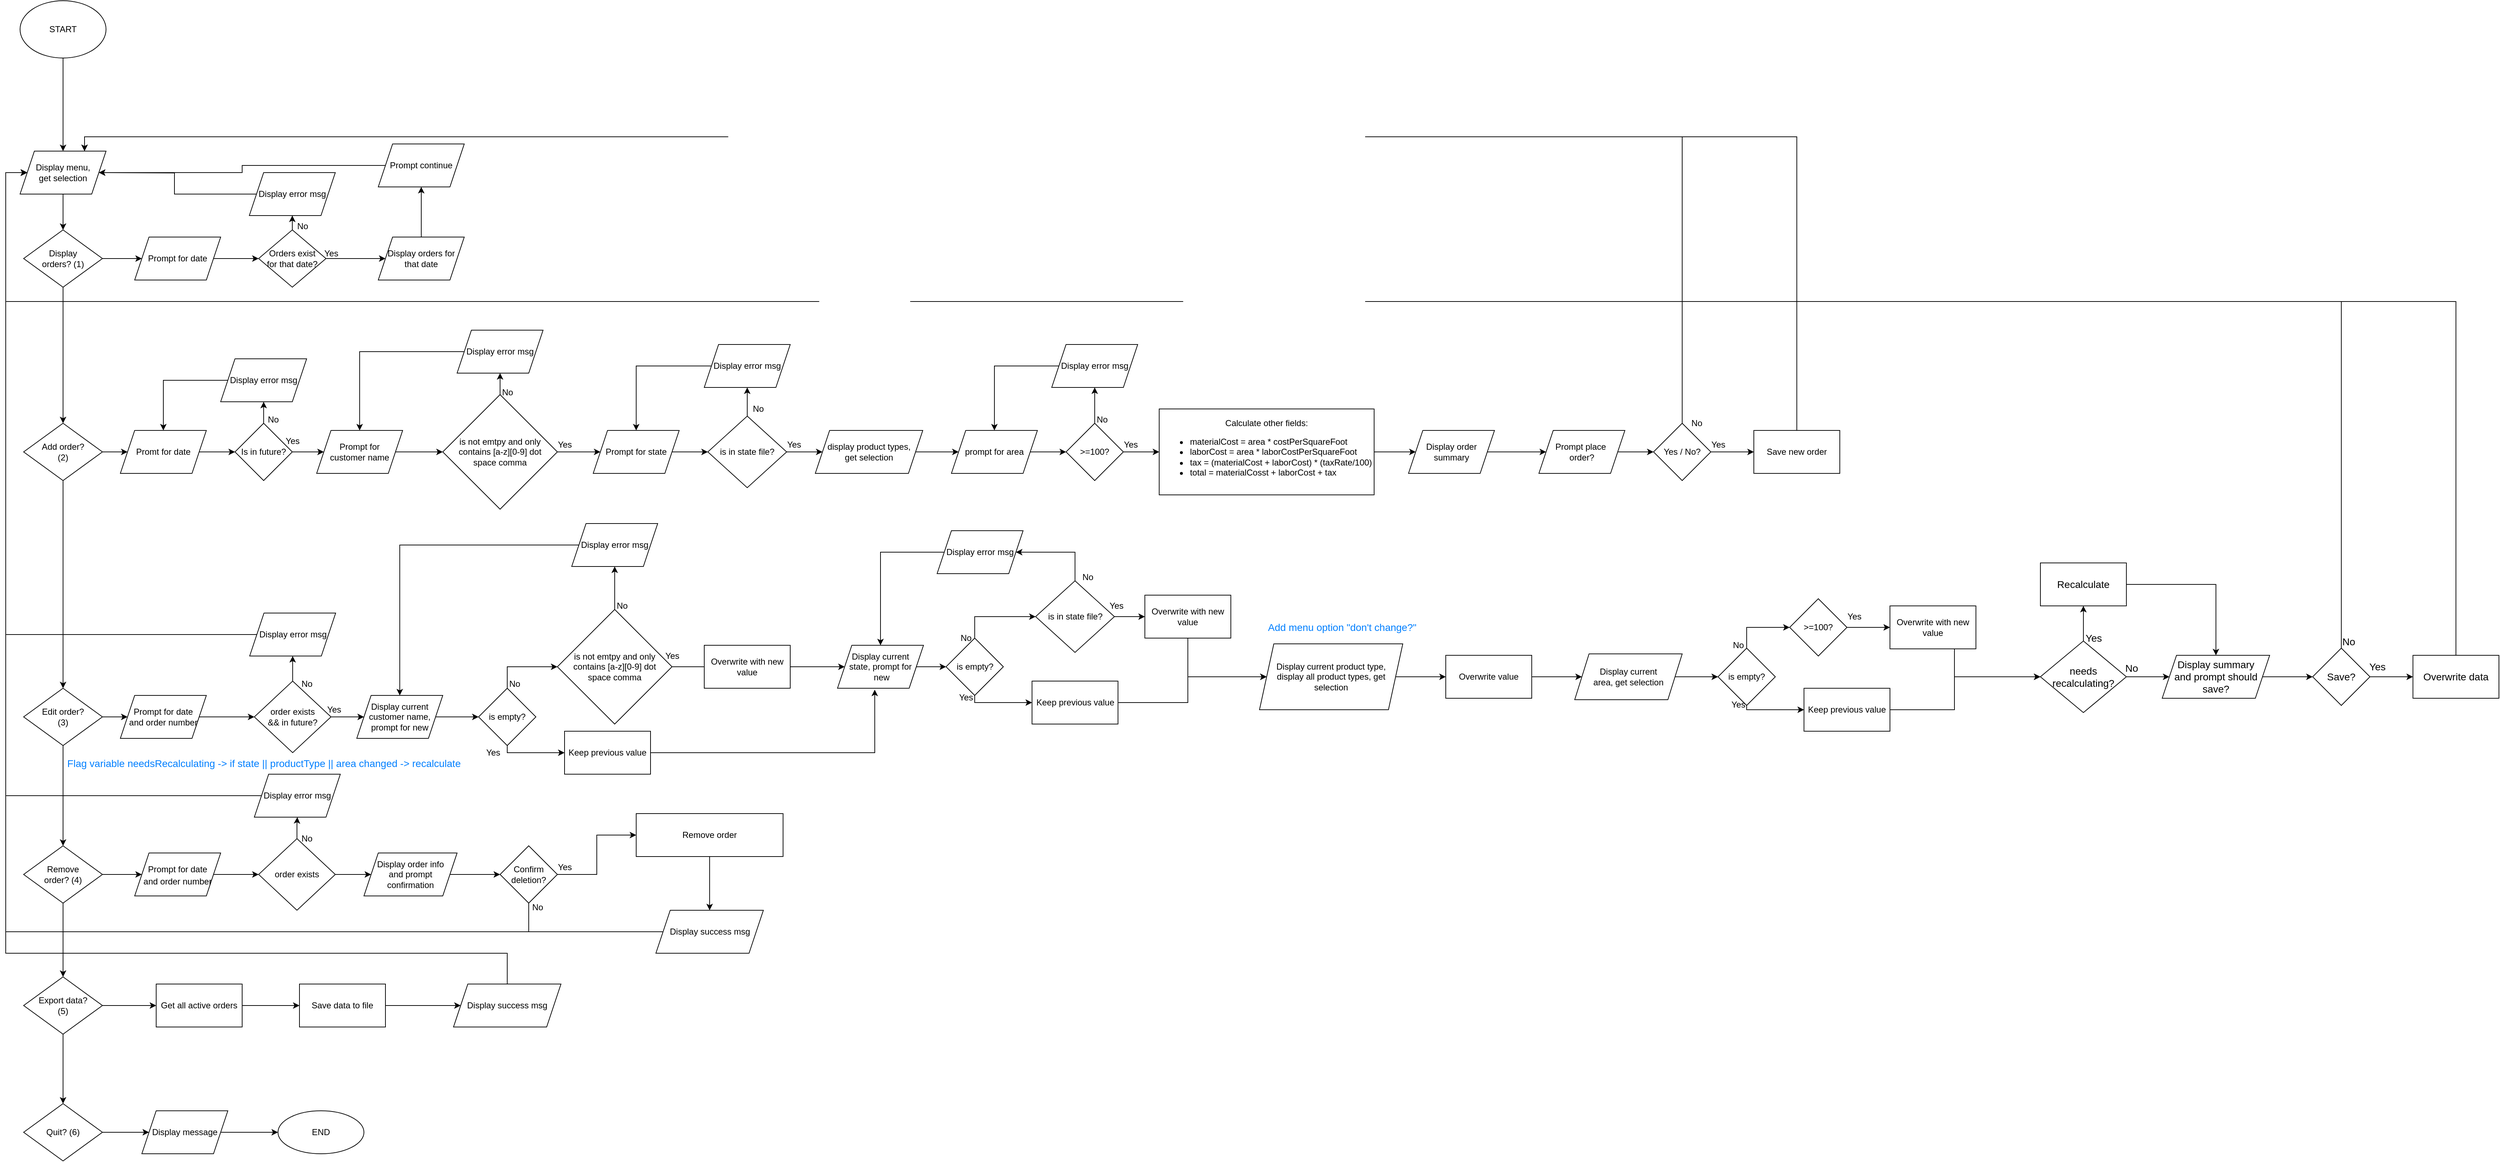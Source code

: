<mxfile version="20.7.4" type="device"><diagram id="zR-1uUB-pxMt_rWCbUUX" name="Page-1"><mxGraphModel dx="1085" dy="1751" grid="1" gridSize="10" guides="1" tooltips="1" connect="1" arrows="1" fold="1" page="1" pageScale="1" pageWidth="827" pageHeight="1169" math="0" shadow="0"><root><mxCell id="0"/><mxCell id="1" parent="0"/><mxCell id="plEJ1kxNmKh7h5xAXWk0-4" value="" style="edgeStyle=orthogonalEdgeStyle;rounded=0;orthogonalLoop=1;jettySize=auto;html=1;" parent="1" source="plEJ1kxNmKh7h5xAXWk0-1" target="plEJ1kxNmKh7h5xAXWk0-3" edge="1"><mxGeometry relative="1" as="geometry"/></mxCell><mxCell id="plEJ1kxNmKh7h5xAXWk0-1" value="START" style="ellipse;whiteSpace=wrap;html=1;" parent="1" vertex="1"><mxGeometry x="40" y="-90" width="120" height="80" as="geometry"/></mxCell><mxCell id="plEJ1kxNmKh7h5xAXWk0-15" value="" style="edgeStyle=orthogonalEdgeStyle;rounded=0;orthogonalLoop=1;jettySize=auto;html=1;" parent="1" source="plEJ1kxNmKh7h5xAXWk0-2" target="plEJ1kxNmKh7h5xAXWk0-6" edge="1"><mxGeometry relative="1" as="geometry"/></mxCell><mxCell id="plEJ1kxNmKh7h5xAXWk0-2" value="Display&lt;br&gt;orders? (1)" style="rhombus;whiteSpace=wrap;html=1;" parent="1" vertex="1"><mxGeometry x="45" y="230" width="110" height="80" as="geometry"/></mxCell><mxCell id="plEJ1kxNmKh7h5xAXWk0-5" value="" style="edgeStyle=orthogonalEdgeStyle;rounded=0;orthogonalLoop=1;jettySize=auto;html=1;" parent="1" source="plEJ1kxNmKh7h5xAXWk0-3" target="plEJ1kxNmKh7h5xAXWk0-2" edge="1"><mxGeometry relative="1" as="geometry"/></mxCell><mxCell id="plEJ1kxNmKh7h5xAXWk0-21" value="" style="edgeStyle=orthogonalEdgeStyle;rounded=0;orthogonalLoop=1;jettySize=auto;html=1;exitX=1;exitY=0.5;exitDx=0;exitDy=0;" parent="1" source="plEJ1kxNmKh7h5xAXWk0-2" target="plEJ1kxNmKh7h5xAXWk0-20" edge="1"><mxGeometry relative="1" as="geometry"/></mxCell><mxCell id="plEJ1kxNmKh7h5xAXWk0-3" value="Display menu,&lt;br&gt;get selection" style="shape=parallelogram;perimeter=parallelogramPerimeter;whiteSpace=wrap;html=1;fixedSize=1;" parent="1" vertex="1"><mxGeometry x="40" y="120" width="120" height="60" as="geometry"/></mxCell><mxCell id="plEJ1kxNmKh7h5xAXWk0-16" value="" style="edgeStyle=orthogonalEdgeStyle;rounded=0;orthogonalLoop=1;jettySize=auto;html=1;" parent="1" source="plEJ1kxNmKh7h5xAXWk0-6" target="plEJ1kxNmKh7h5xAXWk0-7" edge="1"><mxGeometry relative="1" as="geometry"/></mxCell><mxCell id="plEJ1kxNmKh7h5xAXWk0-48" value="" style="edgeStyle=orthogonalEdgeStyle;rounded=0;orthogonalLoop=1;jettySize=auto;html=1;" parent="1" source="plEJ1kxNmKh7h5xAXWk0-6" target="plEJ1kxNmKh7h5xAXWk0-47" edge="1"><mxGeometry relative="1" as="geometry"/></mxCell><mxCell id="plEJ1kxNmKh7h5xAXWk0-6" value="Add order?&lt;br&gt;(2)" style="rhombus;whiteSpace=wrap;html=1;" parent="1" vertex="1"><mxGeometry x="45" y="500" width="110" height="80" as="geometry"/></mxCell><mxCell id="plEJ1kxNmKh7h5xAXWk0-17" value="" style="edgeStyle=orthogonalEdgeStyle;rounded=0;orthogonalLoop=1;jettySize=auto;html=1;" parent="1" source="plEJ1kxNmKh7h5xAXWk0-7" target="plEJ1kxNmKh7h5xAXWk0-8" edge="1"><mxGeometry relative="1" as="geometry"/></mxCell><mxCell id="plEJ1kxNmKh7h5xAXWk0-103" value="" style="edgeStyle=orthogonalEdgeStyle;rounded=0;orthogonalLoop=1;jettySize=auto;html=1;" parent="1" source="plEJ1kxNmKh7h5xAXWk0-7" target="plEJ1kxNmKh7h5xAXWk0-102" edge="1"><mxGeometry relative="1" as="geometry"/></mxCell><mxCell id="plEJ1kxNmKh7h5xAXWk0-7" value="Edit order?&lt;br&gt;(3)" style="rhombus;whiteSpace=wrap;html=1;" parent="1" vertex="1"><mxGeometry x="45" y="870" width="110" height="80" as="geometry"/></mxCell><mxCell id="plEJ1kxNmKh7h5xAXWk0-18" value="" style="edgeStyle=orthogonalEdgeStyle;rounded=0;orthogonalLoop=1;jettySize=auto;html=1;" parent="1" source="plEJ1kxNmKh7h5xAXWk0-8" target="plEJ1kxNmKh7h5xAXWk0-9" edge="1"><mxGeometry relative="1" as="geometry"/></mxCell><mxCell id="plEJ1kxNmKh7h5xAXWk0-199" value="" style="edgeStyle=orthogonalEdgeStyle;rounded=0;orthogonalLoop=1;jettySize=auto;html=1;fontSize=12;fontColor=#000000;" parent="1" source="plEJ1kxNmKh7h5xAXWk0-8" target="plEJ1kxNmKh7h5xAXWk0-198" edge="1"><mxGeometry relative="1" as="geometry"/></mxCell><mxCell id="plEJ1kxNmKh7h5xAXWk0-8" value="Remove&lt;br&gt;order? (4)" style="rhombus;whiteSpace=wrap;html=1;" parent="1" vertex="1"><mxGeometry x="45" y="1090" width="110" height="80" as="geometry"/></mxCell><mxCell id="plEJ1kxNmKh7h5xAXWk0-19" value="" style="edgeStyle=orthogonalEdgeStyle;rounded=0;orthogonalLoop=1;jettySize=auto;html=1;" parent="1" source="plEJ1kxNmKh7h5xAXWk0-9" target="plEJ1kxNmKh7h5xAXWk0-10" edge="1"><mxGeometry relative="1" as="geometry"/></mxCell><mxCell id="plEJ1kxNmKh7h5xAXWk0-222" value="" style="edgeStyle=orthogonalEdgeStyle;rounded=0;orthogonalLoop=1;jettySize=auto;html=1;fontSize=12;fontColor=#000000;" parent="1" source="plEJ1kxNmKh7h5xAXWk0-9" target="plEJ1kxNmKh7h5xAXWk0-221" edge="1"><mxGeometry relative="1" as="geometry"/></mxCell><mxCell id="plEJ1kxNmKh7h5xAXWk0-9" value="Export data?&lt;br&gt;(5)" style="rhombus;whiteSpace=wrap;html=1;" parent="1" vertex="1"><mxGeometry x="45" y="1273" width="110" height="80" as="geometry"/></mxCell><mxCell id="plEJ1kxNmKh7h5xAXWk0-12" value="" style="edgeStyle=orthogonalEdgeStyle;rounded=0;orthogonalLoop=1;jettySize=auto;html=1;" parent="1" source="plEJ1kxNmKh7h5xAXWk0-10" target="plEJ1kxNmKh7h5xAXWk0-11" edge="1"><mxGeometry relative="1" as="geometry"/></mxCell><mxCell id="plEJ1kxNmKh7h5xAXWk0-10" value="Quit? (6)" style="rhombus;whiteSpace=wrap;html=1;" parent="1" vertex="1"><mxGeometry x="45" y="1450" width="110" height="80" as="geometry"/></mxCell><mxCell id="plEJ1kxNmKh7h5xAXWk0-14" value="" style="edgeStyle=orthogonalEdgeStyle;rounded=0;orthogonalLoop=1;jettySize=auto;html=1;" parent="1" source="plEJ1kxNmKh7h5xAXWk0-11" target="plEJ1kxNmKh7h5xAXWk0-13" edge="1"><mxGeometry relative="1" as="geometry"/></mxCell><mxCell id="plEJ1kxNmKh7h5xAXWk0-11" value="Display message" style="shape=parallelogram;perimeter=parallelogramPerimeter;whiteSpace=wrap;html=1;fixedSize=1;" parent="1" vertex="1"><mxGeometry x="210" y="1460" width="120" height="60" as="geometry"/></mxCell><mxCell id="plEJ1kxNmKh7h5xAXWk0-13" value="END" style="ellipse;whiteSpace=wrap;html=1;" parent="1" vertex="1"><mxGeometry x="400" y="1460" width="120" height="60" as="geometry"/></mxCell><mxCell id="plEJ1kxNmKh7h5xAXWk0-37" value="" style="edgeStyle=orthogonalEdgeStyle;rounded=0;orthogonalLoop=1;jettySize=auto;html=1;" parent="1" source="plEJ1kxNmKh7h5xAXWk0-20" target="plEJ1kxNmKh7h5xAXWk0-36" edge="1"><mxGeometry relative="1" as="geometry"/></mxCell><mxCell id="plEJ1kxNmKh7h5xAXWk0-20" value="Prompt for date" style="shape=parallelogram;perimeter=parallelogramPerimeter;whiteSpace=wrap;html=1;fixedSize=1;" parent="1" vertex="1"><mxGeometry x="200" y="240" width="120" height="60" as="geometry"/></mxCell><mxCell id="plEJ1kxNmKh7h5xAXWk0-45" value="" style="edgeStyle=orthogonalEdgeStyle;rounded=0;orthogonalLoop=1;jettySize=auto;html=1;" parent="1" source="plEJ1kxNmKh7h5xAXWk0-34" target="plEJ1kxNmKh7h5xAXWk0-44" edge="1"><mxGeometry relative="1" as="geometry"/></mxCell><mxCell id="plEJ1kxNmKh7h5xAXWk0-34" value="Display orders for &lt;br&gt;that date" style="shape=parallelogram;perimeter=parallelogramPerimeter;whiteSpace=wrap;html=1;fixedSize=1;" parent="1" vertex="1"><mxGeometry x="540" y="240" width="120" height="60" as="geometry"/></mxCell><mxCell id="plEJ1kxNmKh7h5xAXWk0-38" value="" style="edgeStyle=orthogonalEdgeStyle;rounded=0;orthogonalLoop=1;jettySize=auto;html=1;" parent="1" source="plEJ1kxNmKh7h5xAXWk0-36" target="plEJ1kxNmKh7h5xAXWk0-34" edge="1"><mxGeometry relative="1" as="geometry"/></mxCell><mxCell id="plEJ1kxNmKh7h5xAXWk0-41" value="" style="edgeStyle=orthogonalEdgeStyle;rounded=0;orthogonalLoop=1;jettySize=auto;html=1;" parent="1" source="plEJ1kxNmKh7h5xAXWk0-36" target="plEJ1kxNmKh7h5xAXWk0-40" edge="1"><mxGeometry relative="1" as="geometry"/></mxCell><mxCell id="plEJ1kxNmKh7h5xAXWk0-36" value="Orders exist&lt;br&gt;for that date?" style="rhombus;whiteSpace=wrap;html=1;" parent="1" vertex="1"><mxGeometry x="373" y="230" width="94" height="80" as="geometry"/></mxCell><mxCell id="plEJ1kxNmKh7h5xAXWk0-39" value="Yes" style="text;html=1;align=center;verticalAlign=middle;resizable=0;points=[];autosize=1;strokeColor=none;fillColor=none;" parent="1" vertex="1"><mxGeometry x="454" y="248" width="40" height="30" as="geometry"/></mxCell><mxCell id="plEJ1kxNmKh7h5xAXWk0-43" style="edgeStyle=orthogonalEdgeStyle;rounded=0;orthogonalLoop=1;jettySize=auto;html=1;exitX=0;exitY=0.5;exitDx=0;exitDy=0;" parent="1" source="plEJ1kxNmKh7h5xAXWk0-40" edge="1"><mxGeometry relative="1" as="geometry"><mxPoint x="150" y="150" as="targetPoint"/></mxGeometry></mxCell><mxCell id="plEJ1kxNmKh7h5xAXWk0-40" value="Display error msg" style="shape=parallelogram;perimeter=parallelogramPerimeter;whiteSpace=wrap;html=1;fixedSize=1;" parent="1" vertex="1"><mxGeometry x="360" y="150" width="120" height="60" as="geometry"/></mxCell><mxCell id="plEJ1kxNmKh7h5xAXWk0-42" value="No" style="text;html=1;align=center;verticalAlign=middle;resizable=0;points=[];autosize=1;strokeColor=none;fillColor=none;" parent="1" vertex="1"><mxGeometry x="414" y="210" width="40" height="30" as="geometry"/></mxCell><mxCell id="plEJ1kxNmKh7h5xAXWk0-46" style="edgeStyle=orthogonalEdgeStyle;rounded=0;orthogonalLoop=1;jettySize=auto;html=1;exitX=0;exitY=0.5;exitDx=0;exitDy=0;entryX=1;entryY=0.5;entryDx=0;entryDy=0;" parent="1" source="plEJ1kxNmKh7h5xAXWk0-44" target="plEJ1kxNmKh7h5xAXWk0-3" edge="1"><mxGeometry relative="1" as="geometry"/></mxCell><mxCell id="plEJ1kxNmKh7h5xAXWk0-44" value="Prompt continue" style="shape=parallelogram;perimeter=parallelogramPerimeter;whiteSpace=wrap;html=1;fixedSize=1;" parent="1" vertex="1"><mxGeometry x="540" y="110" width="120" height="60" as="geometry"/></mxCell><mxCell id="plEJ1kxNmKh7h5xAXWk0-50" value="" style="edgeStyle=orthogonalEdgeStyle;rounded=0;orthogonalLoop=1;jettySize=auto;html=1;" parent="1" source="plEJ1kxNmKh7h5xAXWk0-47" target="plEJ1kxNmKh7h5xAXWk0-49" edge="1"><mxGeometry relative="1" as="geometry"/></mxCell><mxCell id="plEJ1kxNmKh7h5xAXWk0-47" value="Promt for date" style="shape=parallelogram;perimeter=parallelogramPerimeter;whiteSpace=wrap;html=1;fixedSize=1;" parent="1" vertex="1"><mxGeometry x="180" y="510" width="120" height="60" as="geometry"/></mxCell><mxCell id="plEJ1kxNmKh7h5xAXWk0-52" value="" style="edgeStyle=orthogonalEdgeStyle;rounded=0;orthogonalLoop=1;jettySize=auto;html=1;" parent="1" source="plEJ1kxNmKh7h5xAXWk0-49" target="plEJ1kxNmKh7h5xAXWk0-51" edge="1"><mxGeometry relative="1" as="geometry"/></mxCell><mxCell id="plEJ1kxNmKh7h5xAXWk0-56" value="" style="edgeStyle=orthogonalEdgeStyle;rounded=0;orthogonalLoop=1;jettySize=auto;html=1;" parent="1" source="plEJ1kxNmKh7h5xAXWk0-49" target="plEJ1kxNmKh7h5xAXWk0-55" edge="1"><mxGeometry relative="1" as="geometry"/></mxCell><mxCell id="plEJ1kxNmKh7h5xAXWk0-49" value="Is in future?" style="rhombus;whiteSpace=wrap;html=1;" parent="1" vertex="1"><mxGeometry x="340" y="500" width="80" height="80" as="geometry"/></mxCell><mxCell id="plEJ1kxNmKh7h5xAXWk0-54" style="edgeStyle=orthogonalEdgeStyle;rounded=0;orthogonalLoop=1;jettySize=auto;html=1;exitX=0;exitY=0.5;exitDx=0;exitDy=0;entryX=0.5;entryY=0;entryDx=0;entryDy=0;" parent="1" source="plEJ1kxNmKh7h5xAXWk0-51" target="plEJ1kxNmKh7h5xAXWk0-47" edge="1"><mxGeometry relative="1" as="geometry"/></mxCell><mxCell id="plEJ1kxNmKh7h5xAXWk0-51" value="Display error msg" style="shape=parallelogram;perimeter=parallelogramPerimeter;whiteSpace=wrap;html=1;fixedSize=1;" parent="1" vertex="1"><mxGeometry x="320" y="410" width="120" height="60" as="geometry"/></mxCell><mxCell id="plEJ1kxNmKh7h5xAXWk0-53" value="No" style="text;html=1;align=center;verticalAlign=middle;resizable=0;points=[];autosize=1;strokeColor=none;fillColor=none;" parent="1" vertex="1"><mxGeometry x="373" y="480" width="40" height="30" as="geometry"/></mxCell><mxCell id="plEJ1kxNmKh7h5xAXWk0-59" value="" style="edgeStyle=orthogonalEdgeStyle;rounded=0;orthogonalLoop=1;jettySize=auto;html=1;" parent="1" source="plEJ1kxNmKh7h5xAXWk0-55" target="plEJ1kxNmKh7h5xAXWk0-58" edge="1"><mxGeometry relative="1" as="geometry"/></mxCell><mxCell id="plEJ1kxNmKh7h5xAXWk0-55" value="Prompt for&lt;br&gt;customer name" style="shape=parallelogram;perimeter=parallelogramPerimeter;whiteSpace=wrap;html=1;fixedSize=1;" parent="1" vertex="1"><mxGeometry x="454" y="510" width="120" height="60" as="geometry"/></mxCell><mxCell id="plEJ1kxNmKh7h5xAXWk0-57" value="Yes" style="text;html=1;align=center;verticalAlign=middle;resizable=0;points=[];autosize=1;strokeColor=none;fillColor=none;" parent="1" vertex="1"><mxGeometry x="400" y="510" width="40" height="30" as="geometry"/></mxCell><mxCell id="plEJ1kxNmKh7h5xAXWk0-63" value="" style="edgeStyle=orthogonalEdgeStyle;rounded=0;orthogonalLoop=1;jettySize=auto;html=1;" parent="1" source="plEJ1kxNmKh7h5xAXWk0-58" target="plEJ1kxNmKh7h5xAXWk0-62" edge="1"><mxGeometry relative="1" as="geometry"/></mxCell><mxCell id="plEJ1kxNmKh7h5xAXWk0-100" value="" style="edgeStyle=orthogonalEdgeStyle;rounded=0;orthogonalLoop=1;jettySize=auto;html=1;" parent="1" source="plEJ1kxNmKh7h5xAXWk0-58" target="plEJ1kxNmKh7h5xAXWk0-99" edge="1"><mxGeometry relative="1" as="geometry"/></mxCell><mxCell id="plEJ1kxNmKh7h5xAXWk0-58" value="is not emtpy and only contains [a-z][0-9] dot &lt;br&gt;space comma" style="rhombus;whiteSpace=wrap;html=1;" parent="1" vertex="1"><mxGeometry x="630" y="460" width="160" height="160" as="geometry"/></mxCell><mxCell id="plEJ1kxNmKh7h5xAXWk0-65" value="" style="edgeStyle=orthogonalEdgeStyle;rounded=0;orthogonalLoop=1;jettySize=auto;html=1;" parent="1" source="plEJ1kxNmKh7h5xAXWk0-62" target="plEJ1kxNmKh7h5xAXWk0-64" edge="1"><mxGeometry relative="1" as="geometry"/></mxCell><mxCell id="plEJ1kxNmKh7h5xAXWk0-62" value="Prompt for state" style="shape=parallelogram;perimeter=parallelogramPerimeter;whiteSpace=wrap;html=1;fixedSize=1;" parent="1" vertex="1"><mxGeometry x="840" y="510" width="120" height="60" as="geometry"/></mxCell><mxCell id="plEJ1kxNmKh7h5xAXWk0-67" value="" style="edgeStyle=orthogonalEdgeStyle;rounded=0;orthogonalLoop=1;jettySize=auto;html=1;" parent="1" source="plEJ1kxNmKh7h5xAXWk0-64" target="plEJ1kxNmKh7h5xAXWk0-66" edge="1"><mxGeometry relative="1" as="geometry"/></mxCell><mxCell id="plEJ1kxNmKh7h5xAXWk0-95" value="" style="edgeStyle=orthogonalEdgeStyle;rounded=0;orthogonalLoop=1;jettySize=auto;html=1;" parent="1" source="plEJ1kxNmKh7h5xAXWk0-64" target="plEJ1kxNmKh7h5xAXWk0-94" edge="1"><mxGeometry relative="1" as="geometry"/></mxCell><mxCell id="plEJ1kxNmKh7h5xAXWk0-64" value="is in state file?" style="rhombus;whiteSpace=wrap;html=1;" parent="1" vertex="1"><mxGeometry x="1000" y="490" width="110" height="100" as="geometry"/></mxCell><mxCell id="plEJ1kxNmKh7h5xAXWk0-69" value="" style="edgeStyle=orthogonalEdgeStyle;rounded=0;orthogonalLoop=1;jettySize=auto;html=1;" parent="1" source="plEJ1kxNmKh7h5xAXWk0-66" target="plEJ1kxNmKh7h5xAXWk0-68" edge="1"><mxGeometry relative="1" as="geometry"/></mxCell><mxCell id="plEJ1kxNmKh7h5xAXWk0-66" value="display product types,&lt;br&gt;get selection" style="shape=parallelogram;perimeter=parallelogramPerimeter;whiteSpace=wrap;html=1;fixedSize=1;" parent="1" vertex="1"><mxGeometry x="1150" y="510" width="150" height="60" as="geometry"/></mxCell><mxCell id="plEJ1kxNmKh7h5xAXWk0-71" value="" style="edgeStyle=orthogonalEdgeStyle;rounded=0;orthogonalLoop=1;jettySize=auto;html=1;" parent="1" source="plEJ1kxNmKh7h5xAXWk0-68" target="plEJ1kxNmKh7h5xAXWk0-70" edge="1"><mxGeometry relative="1" as="geometry"/></mxCell><mxCell id="plEJ1kxNmKh7h5xAXWk0-68" value="prompt for area" style="shape=parallelogram;perimeter=parallelogramPerimeter;whiteSpace=wrap;html=1;fixedSize=1;" parent="1" vertex="1"><mxGeometry x="1340" y="510" width="120" height="60" as="geometry"/></mxCell><mxCell id="plEJ1kxNmKh7h5xAXWk0-73" value="" style="edgeStyle=orthogonalEdgeStyle;rounded=0;orthogonalLoop=1;jettySize=auto;html=1;" parent="1" source="plEJ1kxNmKh7h5xAXWk0-70" target="plEJ1kxNmKh7h5xAXWk0-72" edge="1"><mxGeometry relative="1" as="geometry"/></mxCell><mxCell id="plEJ1kxNmKh7h5xAXWk0-90" value="" style="edgeStyle=orthogonalEdgeStyle;rounded=0;orthogonalLoop=1;jettySize=auto;html=1;" parent="1" source="plEJ1kxNmKh7h5xAXWk0-70" target="plEJ1kxNmKh7h5xAXWk0-89" edge="1"><mxGeometry relative="1" as="geometry"/></mxCell><mxCell id="plEJ1kxNmKh7h5xAXWk0-70" value="&amp;gt;=100?" style="rhombus;whiteSpace=wrap;html=1;" parent="1" vertex="1"><mxGeometry x="1500" y="500" width="80" height="80" as="geometry"/></mxCell><mxCell id="plEJ1kxNmKh7h5xAXWk0-75" value="" style="edgeStyle=orthogonalEdgeStyle;rounded=0;orthogonalLoop=1;jettySize=auto;html=1;" parent="1" source="plEJ1kxNmKh7h5xAXWk0-72" target="plEJ1kxNmKh7h5xAXWk0-74" edge="1"><mxGeometry relative="1" as="geometry"/></mxCell><mxCell id="plEJ1kxNmKh7h5xAXWk0-72" value="Calculate other fields:&lt;br&gt;&lt;ul&gt;&lt;li style=&quot;text-align: left;&quot;&gt;materialCost = area * costPerSquareFoot&lt;/li&gt;&lt;li style=&quot;text-align: left;&quot;&gt;laborCost = area * laborCostPerSquareFoot&lt;/li&gt;&lt;li style=&quot;text-align: left;&quot;&gt;tax = (materialCost + laborCost) * (taxRate/100)&lt;/li&gt;&lt;li style=&quot;text-align: left;&quot;&gt;total = materialCosst + laborCost + tax&lt;/li&gt;&lt;/ul&gt;" style="whiteSpace=wrap;html=1;" parent="1" vertex="1"><mxGeometry x="1630" y="480" width="300" height="120" as="geometry"/></mxCell><mxCell id="plEJ1kxNmKh7h5xAXWk0-77" value="" style="edgeStyle=orthogonalEdgeStyle;rounded=0;orthogonalLoop=1;jettySize=auto;html=1;" parent="1" source="plEJ1kxNmKh7h5xAXWk0-74" target="plEJ1kxNmKh7h5xAXWk0-76" edge="1"><mxGeometry relative="1" as="geometry"/></mxCell><mxCell id="plEJ1kxNmKh7h5xAXWk0-74" value="Display order&lt;br&gt;summary" style="shape=parallelogram;perimeter=parallelogramPerimeter;whiteSpace=wrap;html=1;fixedSize=1;" parent="1" vertex="1"><mxGeometry x="1978" y="510" width="120" height="60" as="geometry"/></mxCell><mxCell id="plEJ1kxNmKh7h5xAXWk0-78" style="edgeStyle=orthogonalEdgeStyle;rounded=0;orthogonalLoop=1;jettySize=auto;html=1;exitX=0.5;exitY=0;exitDx=0;exitDy=0;entryX=0.75;entryY=0;entryDx=0;entryDy=0;" parent="1" source="plEJ1kxNmKh7h5xAXWk0-79" target="plEJ1kxNmKh7h5xAXWk0-3" edge="1"><mxGeometry relative="1" as="geometry"><Array as="points"><mxPoint x="2360" y="100"/><mxPoint x="130" y="100"/></Array></mxGeometry></mxCell><mxCell id="plEJ1kxNmKh7h5xAXWk0-80" value="" style="edgeStyle=orthogonalEdgeStyle;rounded=0;orthogonalLoop=1;jettySize=auto;html=1;" parent="1" source="plEJ1kxNmKh7h5xAXWk0-76" target="plEJ1kxNmKh7h5xAXWk0-79" edge="1"><mxGeometry relative="1" as="geometry"/></mxCell><mxCell id="plEJ1kxNmKh7h5xAXWk0-76" value="Prompt place&amp;nbsp;&lt;br&gt;order?" style="shape=parallelogram;perimeter=parallelogramPerimeter;whiteSpace=wrap;html=1;fixedSize=1;" parent="1" vertex="1"><mxGeometry x="2160" y="510" width="120" height="60" as="geometry"/></mxCell><mxCell id="plEJ1kxNmKh7h5xAXWk0-83" value="" style="edgeStyle=orthogonalEdgeStyle;rounded=0;orthogonalLoop=1;jettySize=auto;html=1;" parent="1" source="plEJ1kxNmKh7h5xAXWk0-79" target="plEJ1kxNmKh7h5xAXWk0-82" edge="1"><mxGeometry relative="1" as="geometry"/></mxCell><mxCell id="plEJ1kxNmKh7h5xAXWk0-79" value="Yes / No?" style="rhombus;whiteSpace=wrap;html=1;" parent="1" vertex="1"><mxGeometry x="2320" y="500" width="80" height="80" as="geometry"/></mxCell><mxCell id="plEJ1kxNmKh7h5xAXWk0-84" style="edgeStyle=orthogonalEdgeStyle;rounded=0;orthogonalLoop=1;jettySize=auto;html=1;exitX=0.5;exitY=0;exitDx=0;exitDy=0;entryX=0.75;entryY=0;entryDx=0;entryDy=0;" parent="1" source="plEJ1kxNmKh7h5xAXWk0-82" target="plEJ1kxNmKh7h5xAXWk0-3" edge="1"><mxGeometry relative="1" as="geometry"/></mxCell><mxCell id="plEJ1kxNmKh7h5xAXWk0-82" value="Save new order" style="whiteSpace=wrap;html=1;" parent="1" vertex="1"><mxGeometry x="2460" y="510" width="120" height="60" as="geometry"/></mxCell><mxCell id="plEJ1kxNmKh7h5xAXWk0-85" value="No" style="text;html=1;align=center;verticalAlign=middle;resizable=0;points=[];autosize=1;strokeColor=none;fillColor=none;" parent="1" vertex="1"><mxGeometry x="2360" y="485" width="40" height="30" as="geometry"/></mxCell><mxCell id="plEJ1kxNmKh7h5xAXWk0-86" value="Yes" style="text;html=1;align=center;verticalAlign=middle;resizable=0;points=[];autosize=1;strokeColor=none;fillColor=none;" parent="1" vertex="1"><mxGeometry x="2390" y="515" width="40" height="30" as="geometry"/></mxCell><mxCell id="plEJ1kxNmKh7h5xAXWk0-87" value="Yes" style="text;html=1;align=center;verticalAlign=middle;resizable=0;points=[];autosize=1;strokeColor=none;fillColor=none;" parent="1" vertex="1"><mxGeometry x="1570" y="515" width="40" height="30" as="geometry"/></mxCell><mxCell id="plEJ1kxNmKh7h5xAXWk0-92" style="edgeStyle=orthogonalEdgeStyle;rounded=0;orthogonalLoop=1;jettySize=auto;html=1;exitX=0;exitY=0.5;exitDx=0;exitDy=0;entryX=0.5;entryY=0;entryDx=0;entryDy=0;" parent="1" source="plEJ1kxNmKh7h5xAXWk0-89" target="plEJ1kxNmKh7h5xAXWk0-68" edge="1"><mxGeometry relative="1" as="geometry"/></mxCell><mxCell id="plEJ1kxNmKh7h5xAXWk0-89" value="Display error msg" style="shape=parallelogram;perimeter=parallelogramPerimeter;whiteSpace=wrap;html=1;fixedSize=1;" parent="1" vertex="1"><mxGeometry x="1480" y="390" width="120" height="60" as="geometry"/></mxCell><mxCell id="plEJ1kxNmKh7h5xAXWk0-91" value="No" style="text;html=1;align=center;verticalAlign=middle;resizable=0;points=[];autosize=1;strokeColor=none;fillColor=none;" parent="1" vertex="1"><mxGeometry x="1530" y="480" width="40" height="30" as="geometry"/></mxCell><mxCell id="plEJ1kxNmKh7h5xAXWk0-93" value="Yes" style="text;html=1;align=center;verticalAlign=middle;resizable=0;points=[];autosize=1;strokeColor=none;fillColor=none;" parent="1" vertex="1"><mxGeometry x="1100" y="515" width="40" height="30" as="geometry"/></mxCell><mxCell id="plEJ1kxNmKh7h5xAXWk0-97" style="edgeStyle=orthogonalEdgeStyle;rounded=0;orthogonalLoop=1;jettySize=auto;html=1;exitX=0;exitY=0.5;exitDx=0;exitDy=0;entryX=0.5;entryY=0;entryDx=0;entryDy=0;" parent="1" source="plEJ1kxNmKh7h5xAXWk0-94" target="plEJ1kxNmKh7h5xAXWk0-62" edge="1"><mxGeometry relative="1" as="geometry"/></mxCell><mxCell id="plEJ1kxNmKh7h5xAXWk0-94" value="Display error msg" style="shape=parallelogram;perimeter=parallelogramPerimeter;whiteSpace=wrap;html=1;fixedSize=1;" parent="1" vertex="1"><mxGeometry x="995" y="390" width="120" height="60" as="geometry"/></mxCell><mxCell id="plEJ1kxNmKh7h5xAXWk0-96" value="No" style="text;html=1;align=center;verticalAlign=middle;resizable=0;points=[];autosize=1;strokeColor=none;fillColor=none;" parent="1" vertex="1"><mxGeometry x="1050" y="465" width="40" height="30" as="geometry"/></mxCell><mxCell id="plEJ1kxNmKh7h5xAXWk0-98" value="Yes" style="text;html=1;align=center;verticalAlign=middle;resizable=0;points=[];autosize=1;strokeColor=none;fillColor=none;" parent="1" vertex="1"><mxGeometry x="780" y="515" width="40" height="30" as="geometry"/></mxCell><mxCell id="plEJ1kxNmKh7h5xAXWk0-101" style="edgeStyle=orthogonalEdgeStyle;rounded=0;orthogonalLoop=1;jettySize=auto;html=1;exitX=0;exitY=0.5;exitDx=0;exitDy=0;" parent="1" source="plEJ1kxNmKh7h5xAXWk0-99" target="plEJ1kxNmKh7h5xAXWk0-55" edge="1"><mxGeometry relative="1" as="geometry"/></mxCell><mxCell id="plEJ1kxNmKh7h5xAXWk0-99" value="Display error msg" style="shape=parallelogram;perimeter=parallelogramPerimeter;whiteSpace=wrap;html=1;fixedSize=1;" parent="1" vertex="1"><mxGeometry x="650" y="370" width="120" height="60" as="geometry"/></mxCell><mxCell id="plEJ1kxNmKh7h5xAXWk0-105" value="" style="edgeStyle=orthogonalEdgeStyle;rounded=0;orthogonalLoop=1;jettySize=auto;html=1;entryX=0;entryY=0.5;entryDx=0;entryDy=0;" parent="1" source="plEJ1kxNmKh7h5xAXWk0-102" target="plEJ1kxNmKh7h5xAXWk0-106" edge="1"><mxGeometry relative="1" as="geometry"><mxPoint x="390" y="910" as="targetPoint"/></mxGeometry></mxCell><mxCell id="plEJ1kxNmKh7h5xAXWk0-102" value="Prompt for date&lt;br&gt;and order number" style="shape=parallelogram;perimeter=parallelogramPerimeter;whiteSpace=wrap;html=1;fixedSize=1;" parent="1" vertex="1"><mxGeometry x="180" y="880" width="120" height="60" as="geometry"/></mxCell><mxCell id="plEJ1kxNmKh7h5xAXWk0-108" value="" style="edgeStyle=orthogonalEdgeStyle;rounded=0;orthogonalLoop=1;jettySize=auto;html=1;" parent="1" source="plEJ1kxNmKh7h5xAXWk0-106" target="plEJ1kxNmKh7h5xAXWk0-107" edge="1"><mxGeometry relative="1" as="geometry"/></mxCell><mxCell id="plEJ1kxNmKh7h5xAXWk0-113" value="" style="edgeStyle=orthogonalEdgeStyle;rounded=0;orthogonalLoop=1;jettySize=auto;html=1;" parent="1" source="plEJ1kxNmKh7h5xAXWk0-106" target="plEJ1kxNmKh7h5xAXWk0-112" edge="1"><mxGeometry relative="1" as="geometry"/></mxCell><mxCell id="plEJ1kxNmKh7h5xAXWk0-106" value="order exists&lt;br&gt;&amp;amp;&amp;amp; in future?" style="rhombus;whiteSpace=wrap;html=1;" parent="1" vertex="1"><mxGeometry x="367" y="860" width="107" height="100" as="geometry"/></mxCell><mxCell id="plEJ1kxNmKh7h5xAXWk0-109" style="edgeStyle=orthogonalEdgeStyle;rounded=0;orthogonalLoop=1;jettySize=auto;html=1;exitX=0;exitY=0.5;exitDx=0;exitDy=0;entryX=0;entryY=0.5;entryDx=0;entryDy=0;" parent="1" source="plEJ1kxNmKh7h5xAXWk0-107" target="plEJ1kxNmKh7h5xAXWk0-3" edge="1"><mxGeometry relative="1" as="geometry"><Array as="points"><mxPoint x="20" y="795"/><mxPoint x="20" y="150"/></Array></mxGeometry></mxCell><mxCell id="plEJ1kxNmKh7h5xAXWk0-107" value="Display error msg" style="shape=parallelogram;perimeter=parallelogramPerimeter;whiteSpace=wrap;html=1;fixedSize=1;" parent="1" vertex="1"><mxGeometry x="360.5" y="765" width="120" height="60" as="geometry"/></mxCell><mxCell id="plEJ1kxNmKh7h5xAXWk0-110" value="No" style="text;html=1;align=center;verticalAlign=middle;resizable=0;points=[];autosize=1;strokeColor=none;fillColor=none;" parent="1" vertex="1"><mxGeometry x="700" y="442" width="40" height="30" as="geometry"/></mxCell><mxCell id="plEJ1kxNmKh7h5xAXWk0-111" value="No" style="text;html=1;align=center;verticalAlign=middle;resizable=0;points=[];autosize=1;strokeColor=none;fillColor=none;" parent="1" vertex="1"><mxGeometry x="420" y="849" width="40" height="30" as="geometry"/></mxCell><mxCell id="plEJ1kxNmKh7h5xAXWk0-116" value="" style="edgeStyle=orthogonalEdgeStyle;rounded=0;orthogonalLoop=1;jettySize=auto;html=1;" parent="1" source="plEJ1kxNmKh7h5xAXWk0-112" target="plEJ1kxNmKh7h5xAXWk0-115" edge="1"><mxGeometry relative="1" as="geometry"/></mxCell><mxCell id="plEJ1kxNmKh7h5xAXWk0-112" value="Display current customer name, prompt for new" style="shape=parallelogram;perimeter=parallelogramPerimeter;whiteSpace=wrap;html=1;fixedSize=1;" parent="1" vertex="1"><mxGeometry x="510" y="880" width="120" height="60" as="geometry"/></mxCell><mxCell id="plEJ1kxNmKh7h5xAXWk0-114" value="Yes" style="text;html=1;align=center;verticalAlign=middle;resizable=0;points=[];autosize=1;strokeColor=none;fillColor=none;" parent="1" vertex="1"><mxGeometry x="458" y="885" width="40" height="30" as="geometry"/></mxCell><mxCell id="plEJ1kxNmKh7h5xAXWk0-120" style="edgeStyle=orthogonalEdgeStyle;rounded=0;orthogonalLoop=1;jettySize=auto;html=1;exitX=0.5;exitY=1;exitDx=0;exitDy=0;entryX=0;entryY=0.5;entryDx=0;entryDy=0;" parent="1" source="plEJ1kxNmKh7h5xAXWk0-115" target="plEJ1kxNmKh7h5xAXWk0-118" edge="1"><mxGeometry relative="1" as="geometry"><Array as="points"><mxPoint x="720" y="960"/></Array></mxGeometry></mxCell><mxCell id="plEJ1kxNmKh7h5xAXWk0-131" style="edgeStyle=orthogonalEdgeStyle;rounded=0;orthogonalLoop=1;jettySize=auto;html=1;exitX=0.5;exitY=0;exitDx=0;exitDy=0;entryX=0;entryY=0.5;entryDx=0;entryDy=0;" parent="1" source="plEJ1kxNmKh7h5xAXWk0-115" target="plEJ1kxNmKh7h5xAXWk0-121" edge="1"><mxGeometry relative="1" as="geometry"/></mxCell><mxCell id="plEJ1kxNmKh7h5xAXWk0-115" value="is empty?" style="rhombus;whiteSpace=wrap;html=1;" parent="1" vertex="1"><mxGeometry x="680" y="870" width="80" height="80" as="geometry"/></mxCell><mxCell id="plEJ1kxNmKh7h5xAXWk0-130" style="edgeStyle=orthogonalEdgeStyle;rounded=0;orthogonalLoop=1;jettySize=auto;html=1;exitX=1;exitY=0.5;exitDx=0;exitDy=0;entryX=0.433;entryY=1.033;entryDx=0;entryDy=0;entryPerimeter=0;" parent="1" source="plEJ1kxNmKh7h5xAXWk0-118" target="plEJ1kxNmKh7h5xAXWk0-127" edge="1"><mxGeometry relative="1" as="geometry"/></mxCell><mxCell id="plEJ1kxNmKh7h5xAXWk0-118" value="Keep previous value" style="rounded=0;whiteSpace=wrap;html=1;" parent="1" vertex="1"><mxGeometry x="800" y="930" width="120" height="60" as="geometry"/></mxCell><mxCell id="plEJ1kxNmKh7h5xAXWk0-124" value="" style="edgeStyle=orthogonalEdgeStyle;rounded=0;orthogonalLoop=1;jettySize=auto;html=1;" parent="1" source="plEJ1kxNmKh7h5xAXWk0-121" target="plEJ1kxNmKh7h5xAXWk0-123" edge="1"><mxGeometry relative="1" as="geometry"><Array as="points"><mxPoint x="870" y="710"/><mxPoint x="870" y="710"/></Array></mxGeometry></mxCell><mxCell id="plEJ1kxNmKh7h5xAXWk0-128" value="" style="edgeStyle=orthogonalEdgeStyle;rounded=0;orthogonalLoop=1;jettySize=auto;html=1;startArrow=none;" parent="1" source="plEJ1kxNmKh7h5xAXWk0-132" target="plEJ1kxNmKh7h5xAXWk0-127" edge="1"><mxGeometry relative="1" as="geometry"/></mxCell><mxCell id="plEJ1kxNmKh7h5xAXWk0-121" value="is not emtpy and only contains [a-z][0-9] dot &lt;br&gt;space comma" style="rhombus;whiteSpace=wrap;html=1;" parent="1" vertex="1"><mxGeometry x="790" y="760" width="160" height="160" as="geometry"/></mxCell><mxCell id="plEJ1kxNmKh7h5xAXWk0-126" style="edgeStyle=orthogonalEdgeStyle;rounded=0;orthogonalLoop=1;jettySize=auto;html=1;exitX=0;exitY=0.5;exitDx=0;exitDy=0;entryX=0.5;entryY=0;entryDx=0;entryDy=0;" parent="1" source="plEJ1kxNmKh7h5xAXWk0-123" target="plEJ1kxNmKh7h5xAXWk0-112" edge="1"><mxGeometry relative="1" as="geometry"/></mxCell><mxCell id="plEJ1kxNmKh7h5xAXWk0-123" value="Display error msg" style="shape=parallelogram;perimeter=parallelogramPerimeter;whiteSpace=wrap;html=1;fixedSize=1;" parent="1" vertex="1"><mxGeometry x="810" y="640" width="120" height="60" as="geometry"/></mxCell><mxCell id="plEJ1kxNmKh7h5xAXWk0-125" value="No" style="text;html=1;align=center;verticalAlign=middle;resizable=0;points=[];autosize=1;strokeColor=none;fillColor=none;" parent="1" vertex="1"><mxGeometry x="860" y="740" width="40" height="30" as="geometry"/></mxCell><mxCell id="plEJ1kxNmKh7h5xAXWk0-145" value="" style="edgeStyle=orthogonalEdgeStyle;rounded=0;orthogonalLoop=1;jettySize=auto;html=1;" parent="1" source="plEJ1kxNmKh7h5xAXWk0-127" target="plEJ1kxNmKh7h5xAXWk0-136" edge="1"><mxGeometry relative="1" as="geometry"/></mxCell><mxCell id="plEJ1kxNmKh7h5xAXWk0-127" value="Display current &lt;br&gt;state, prompt for&lt;br&gt;&amp;nbsp;new" style="shape=parallelogram;perimeter=parallelogramPerimeter;whiteSpace=wrap;html=1;fixedSize=1;" parent="1" vertex="1"><mxGeometry x="1181" y="810" width="120" height="60" as="geometry"/></mxCell><mxCell id="plEJ1kxNmKh7h5xAXWk0-129" value="Yes" style="text;html=1;align=center;verticalAlign=middle;resizable=0;points=[];autosize=1;strokeColor=none;fillColor=none;" parent="1" vertex="1"><mxGeometry x="930" y="810" width="40" height="30" as="geometry"/></mxCell><mxCell id="plEJ1kxNmKh7h5xAXWk0-132" value="Overwrite with new value" style="rounded=0;whiteSpace=wrap;html=1;" parent="1" vertex="1"><mxGeometry x="995" y="810" width="120" height="60" as="geometry"/></mxCell><mxCell id="plEJ1kxNmKh7h5xAXWk0-133" value="" style="edgeStyle=orthogonalEdgeStyle;rounded=0;orthogonalLoop=1;jettySize=auto;html=1;endArrow=none;" parent="1" source="plEJ1kxNmKh7h5xAXWk0-121" target="plEJ1kxNmKh7h5xAXWk0-132" edge="1"><mxGeometry relative="1" as="geometry"><mxPoint x="950" y="840" as="sourcePoint"/><mxPoint x="1191" y="840" as="targetPoint"/></mxGeometry></mxCell><mxCell id="plEJ1kxNmKh7h5xAXWk0-134" style="edgeStyle=orthogonalEdgeStyle;rounded=0;orthogonalLoop=1;jettySize=auto;html=1;exitX=0.5;exitY=1;exitDx=0;exitDy=0;entryX=0;entryY=0.5;entryDx=0;entryDy=0;" parent="1" source="plEJ1kxNmKh7h5xAXWk0-136" target="plEJ1kxNmKh7h5xAXWk0-137" edge="1"><mxGeometry relative="1" as="geometry"><Array as="points"><mxPoint x="1372.5" y="890"/></Array></mxGeometry></mxCell><mxCell id="plEJ1kxNmKh7h5xAXWk0-135" style="edgeStyle=orthogonalEdgeStyle;rounded=0;orthogonalLoop=1;jettySize=auto;html=1;exitX=0.5;exitY=0;exitDx=0;exitDy=0;entryX=0;entryY=0.5;entryDx=0;entryDy=0;" parent="1" source="plEJ1kxNmKh7h5xAXWk0-136" target="plEJ1kxNmKh7h5xAXWk0-148" edge="1"><mxGeometry relative="1" as="geometry"><mxPoint x="1442.5" y="770" as="targetPoint"/></mxGeometry></mxCell><mxCell id="plEJ1kxNmKh7h5xAXWk0-136" value="is empty?" style="rhombus;whiteSpace=wrap;html=1;" parent="1" vertex="1"><mxGeometry x="1332.5" y="800" width="80" height="80" as="geometry"/></mxCell><mxCell id="plEJ1kxNmKh7h5xAXWk0-157" style="edgeStyle=orthogonalEdgeStyle;rounded=0;orthogonalLoop=1;jettySize=auto;html=1;exitX=1;exitY=0.5;exitDx=0;exitDy=0;entryX=0;entryY=0.5;entryDx=0;entryDy=0;" parent="1" source="plEJ1kxNmKh7h5xAXWk0-137" target="plEJ1kxNmKh7h5xAXWk0-155" edge="1"><mxGeometry relative="1" as="geometry"><Array as="points"><mxPoint x="1670" y="890"/><mxPoint x="1670" y="854"/></Array></mxGeometry></mxCell><mxCell id="plEJ1kxNmKh7h5xAXWk0-137" value="Keep previous value" style="rounded=0;whiteSpace=wrap;html=1;" parent="1" vertex="1"><mxGeometry x="1452.5" y="860" width="120" height="60" as="geometry"/></mxCell><mxCell id="plEJ1kxNmKh7h5xAXWk0-139" value="No" style="text;html=1;align=center;verticalAlign=middle;resizable=0;points=[];autosize=1;strokeColor=none;fillColor=none;" parent="1" vertex="1"><mxGeometry x="1510" y="700" width="40" height="30" as="geometry"/></mxCell><mxCell id="plEJ1kxNmKh7h5xAXWk0-140" value="Yes" style="text;html=1;align=center;verticalAlign=middle;resizable=0;points=[];autosize=1;strokeColor=none;fillColor=none;" parent="1" vertex="1"><mxGeometry x="1550" y="740" width="40" height="30" as="geometry"/></mxCell><mxCell id="plEJ1kxNmKh7h5xAXWk0-156" style="edgeStyle=orthogonalEdgeStyle;rounded=0;orthogonalLoop=1;jettySize=auto;html=1;exitX=0.5;exitY=1;exitDx=0;exitDy=0;entryX=0;entryY=0.5;entryDx=0;entryDy=0;" parent="1" source="plEJ1kxNmKh7h5xAXWk0-141" target="plEJ1kxNmKh7h5xAXWk0-155" edge="1"><mxGeometry relative="1" as="geometry"><Array as="points"><mxPoint x="1670" y="854"/></Array></mxGeometry></mxCell><mxCell id="plEJ1kxNmKh7h5xAXWk0-141" value="Overwrite with new value" style="rounded=0;whiteSpace=wrap;html=1;" parent="1" vertex="1"><mxGeometry x="1610" y="740" width="120" height="60" as="geometry"/></mxCell><mxCell id="plEJ1kxNmKh7h5xAXWk0-143" value="No" style="text;html=1;align=center;verticalAlign=middle;resizable=0;points=[];autosize=1;strokeColor=none;fillColor=none;" parent="1" vertex="1"><mxGeometry x="710" y="849" width="40" height="30" as="geometry"/></mxCell><mxCell id="plEJ1kxNmKh7h5xAXWk0-144" value="Yes" style="text;html=1;align=center;verticalAlign=middle;resizable=0;points=[];autosize=1;strokeColor=none;fillColor=none;" parent="1" vertex="1"><mxGeometry x="680" y="945" width="40" height="30" as="geometry"/></mxCell><mxCell id="plEJ1kxNmKh7h5xAXWk0-146" value="No" style="text;html=1;align=center;verticalAlign=middle;resizable=0;points=[];autosize=1;strokeColor=none;fillColor=none;" parent="1" vertex="1"><mxGeometry x="1340" y="785" width="40" height="30" as="geometry"/></mxCell><mxCell id="plEJ1kxNmKh7h5xAXWk0-147" value="Yes" style="text;html=1;align=center;verticalAlign=middle;resizable=0;points=[];autosize=1;strokeColor=none;fillColor=none;" parent="1" vertex="1"><mxGeometry x="1340" y="868" width="40" height="30" as="geometry"/></mxCell><mxCell id="plEJ1kxNmKh7h5xAXWk0-150" value="" style="edgeStyle=orthogonalEdgeStyle;rounded=0;orthogonalLoop=1;jettySize=auto;html=1;" parent="1" source="plEJ1kxNmKh7h5xAXWk0-148" target="plEJ1kxNmKh7h5xAXWk0-141" edge="1"><mxGeometry relative="1" as="geometry"/></mxCell><mxCell id="plEJ1kxNmKh7h5xAXWk0-153" style="edgeStyle=orthogonalEdgeStyle;rounded=0;orthogonalLoop=1;jettySize=auto;html=1;exitX=0.5;exitY=0;exitDx=0;exitDy=0;entryX=1;entryY=0.5;entryDx=0;entryDy=0;" parent="1" source="plEJ1kxNmKh7h5xAXWk0-148" target="plEJ1kxNmKh7h5xAXWk0-151" edge="1"><mxGeometry relative="1" as="geometry"><Array as="points"><mxPoint x="1513" y="680"/></Array></mxGeometry></mxCell><mxCell id="plEJ1kxNmKh7h5xAXWk0-148" value="is in state file?" style="rhombus;whiteSpace=wrap;html=1;" parent="1" vertex="1"><mxGeometry x="1457.5" y="720" width="110" height="100" as="geometry"/></mxCell><mxCell id="plEJ1kxNmKh7h5xAXWk0-154" style="edgeStyle=orthogonalEdgeStyle;rounded=0;orthogonalLoop=1;jettySize=auto;html=1;exitX=0;exitY=0.5;exitDx=0;exitDy=0;entryX=0.5;entryY=0;entryDx=0;entryDy=0;" parent="1" source="plEJ1kxNmKh7h5xAXWk0-151" target="plEJ1kxNmKh7h5xAXWk0-127" edge="1"><mxGeometry relative="1" as="geometry"/></mxCell><mxCell id="plEJ1kxNmKh7h5xAXWk0-151" value="Display error msg" style="shape=parallelogram;perimeter=parallelogramPerimeter;whiteSpace=wrap;html=1;fixedSize=1;" parent="1" vertex="1"><mxGeometry x="1320" y="650" width="120" height="60" as="geometry"/></mxCell><mxCell id="plEJ1kxNmKh7h5xAXWk0-159" value="" style="edgeStyle=orthogonalEdgeStyle;rounded=0;orthogonalLoop=1;jettySize=auto;html=1;entryX=0;entryY=0.5;entryDx=0;entryDy=0;" parent="1" source="plEJ1kxNmKh7h5xAXWk0-155" target="plEJ1kxNmKh7h5xAXWk0-160" edge="1"><mxGeometry relative="1" as="geometry"><mxPoint x="2028" y="854" as="targetPoint"/></mxGeometry></mxCell><mxCell id="plEJ1kxNmKh7h5xAXWk0-155" value="Display current product type,&lt;br&gt;display all product types, get selection" style="shape=parallelogram;perimeter=parallelogramPerimeter;whiteSpace=wrap;html=1;fixedSize=1;" parent="1" vertex="1"><mxGeometry x="1770" y="808" width="200" height="92" as="geometry"/></mxCell><mxCell id="plEJ1kxNmKh7h5xAXWk0-164" value="" style="edgeStyle=orthogonalEdgeStyle;rounded=0;orthogonalLoop=1;jettySize=auto;html=1;fontSize=14;fontColor=#007FFF;" parent="1" source="plEJ1kxNmKh7h5xAXWk0-160" target="plEJ1kxNmKh7h5xAXWk0-161" edge="1"><mxGeometry relative="1" as="geometry"/></mxCell><mxCell id="plEJ1kxNmKh7h5xAXWk0-160" value="Overwrite value" style="rounded=0;whiteSpace=wrap;html=1;" parent="1" vertex="1"><mxGeometry x="2030" y="824" width="120" height="60" as="geometry"/></mxCell><mxCell id="plEJ1kxNmKh7h5xAXWk0-174" style="edgeStyle=orthogonalEdgeStyle;rounded=0;orthogonalLoop=1;jettySize=auto;html=1;exitX=1;exitY=0.5;exitDx=0;exitDy=0;entryX=0;entryY=0.5;entryDx=0;entryDy=0;fontSize=14;fontColor=#007FFF;" parent="1" source="plEJ1kxNmKh7h5xAXWk0-161" target="plEJ1kxNmKh7h5xAXWk0-167" edge="1"><mxGeometry relative="1" as="geometry"/></mxCell><mxCell id="plEJ1kxNmKh7h5xAXWk0-161" value="Display current &lt;br&gt;area, get selection" style="shape=parallelogram;perimeter=parallelogramPerimeter;whiteSpace=wrap;html=1;fixedSize=1;" parent="1" vertex="1"><mxGeometry x="2210" y="822" width="150" height="64" as="geometry"/></mxCell><mxCell id="plEJ1kxNmKh7h5xAXWk0-162" value="&lt;font color=&quot;#007fff&quot; style=&quot;font-size: 14px;&quot;&gt;Add menu option &quot;don't change?&quot;&lt;/font&gt;" style="text;html=1;align=center;verticalAlign=middle;resizable=0;points=[];autosize=1;strokeColor=none;fillColor=none;" parent="1" vertex="1"><mxGeometry x="1770" y="770" width="230" height="30" as="geometry"/></mxCell><mxCell id="plEJ1kxNmKh7h5xAXWk0-163" value="Flag variable needsRecalculating -&amp;gt; if state || productType || area changed -&amp;gt; recalculate" style="text;html=1;align=center;verticalAlign=middle;resizable=0;points=[];autosize=1;strokeColor=none;fillColor=none;fontSize=14;fontColor=#007FFF;" parent="1" vertex="1"><mxGeometry x="95" y="960" width="570" height="30" as="geometry"/></mxCell><mxCell id="plEJ1kxNmKh7h5xAXWk0-165" style="edgeStyle=orthogonalEdgeStyle;rounded=0;orthogonalLoop=1;jettySize=auto;html=1;exitX=0.5;exitY=1;exitDx=0;exitDy=0;entryX=0;entryY=0.5;entryDx=0;entryDy=0;" parent="1" source="plEJ1kxNmKh7h5xAXWk0-167" target="plEJ1kxNmKh7h5xAXWk0-168" edge="1"><mxGeometry relative="1" as="geometry"><Array as="points"><mxPoint x="2450" y="900"/></Array></mxGeometry></mxCell><mxCell id="plEJ1kxNmKh7h5xAXWk0-166" style="edgeStyle=orthogonalEdgeStyle;rounded=0;orthogonalLoop=1;jettySize=auto;html=1;exitX=0.5;exitY=0;exitDx=0;exitDy=0;entryX=0;entryY=0.5;entryDx=0;entryDy=0;" parent="1" source="plEJ1kxNmKh7h5xAXWk0-167" target="plEJ1kxNmKh7h5xAXWk0-175" edge="1"><mxGeometry relative="1" as="geometry"><mxPoint x="2535" y="780" as="targetPoint"/></mxGeometry></mxCell><mxCell id="plEJ1kxNmKh7h5xAXWk0-167" value="is empty?" style="rhombus;whiteSpace=wrap;html=1;" parent="1" vertex="1"><mxGeometry x="2410" y="814" width="80" height="80" as="geometry"/></mxCell><mxCell id="plEJ1kxNmKh7h5xAXWk0-178" style="edgeStyle=orthogonalEdgeStyle;rounded=0;orthogonalLoop=1;jettySize=auto;html=1;exitX=1;exitY=0.5;exitDx=0;exitDy=0;entryX=0;entryY=0.5;entryDx=0;entryDy=0;fontSize=14;fontColor=#007FFF;" parent="1" source="plEJ1kxNmKh7h5xAXWk0-168" target="plEJ1kxNmKh7h5xAXWk0-177" edge="1"><mxGeometry relative="1" as="geometry"><Array as="points"><mxPoint x="2740" y="900"/><mxPoint x="2740" y="854"/></Array></mxGeometry></mxCell><mxCell id="plEJ1kxNmKh7h5xAXWk0-168" value="Keep previous value" style="rounded=0;whiteSpace=wrap;html=1;" parent="1" vertex="1"><mxGeometry x="2530" y="870" width="120" height="60" as="geometry"/></mxCell><mxCell id="plEJ1kxNmKh7h5xAXWk0-169" value="Yes" style="text;html=1;align=center;verticalAlign=middle;resizable=0;points=[];autosize=1;strokeColor=none;fillColor=none;" parent="1" vertex="1"><mxGeometry x="2580" y="755" width="40" height="30" as="geometry"/></mxCell><mxCell id="plEJ1kxNmKh7h5xAXWk0-181" style="edgeStyle=orthogonalEdgeStyle;rounded=0;orthogonalLoop=1;jettySize=auto;html=1;exitX=0.75;exitY=1;exitDx=0;exitDy=0;entryX=0;entryY=0.5;entryDx=0;entryDy=0;fontSize=14;fontColor=#007FFF;" parent="1" source="plEJ1kxNmKh7h5xAXWk0-170" target="plEJ1kxNmKh7h5xAXWk0-177" edge="1"><mxGeometry relative="1" as="geometry"/></mxCell><mxCell id="plEJ1kxNmKh7h5xAXWk0-170" value="Overwrite with new value" style="rounded=0;whiteSpace=wrap;html=1;" parent="1" vertex="1"><mxGeometry x="2650" y="755" width="120" height="60" as="geometry"/></mxCell><mxCell id="plEJ1kxNmKh7h5xAXWk0-171" value="No" style="text;html=1;align=center;verticalAlign=middle;resizable=0;points=[];autosize=1;strokeColor=none;fillColor=none;" parent="1" vertex="1"><mxGeometry x="2417.5" y="795" width="40" height="30" as="geometry"/></mxCell><mxCell id="plEJ1kxNmKh7h5xAXWk0-172" value="Yes" style="text;html=1;align=center;verticalAlign=middle;resizable=0;points=[];autosize=1;strokeColor=none;fillColor=none;" parent="1" vertex="1"><mxGeometry x="2417.5" y="878" width="40" height="30" as="geometry"/></mxCell><mxCell id="plEJ1kxNmKh7h5xAXWk0-176" style="edgeStyle=orthogonalEdgeStyle;rounded=0;orthogonalLoop=1;jettySize=auto;html=1;exitX=1;exitY=0.5;exitDx=0;exitDy=0;fontSize=14;fontColor=#007FFF;" parent="1" source="plEJ1kxNmKh7h5xAXWk0-175" target="plEJ1kxNmKh7h5xAXWk0-170" edge="1"><mxGeometry relative="1" as="geometry"/></mxCell><mxCell id="plEJ1kxNmKh7h5xAXWk0-175" value="&amp;gt;=100?" style="rhombus;whiteSpace=wrap;html=1;" parent="1" vertex="1"><mxGeometry x="2510" y="745" width="80" height="80" as="geometry"/></mxCell><mxCell id="plEJ1kxNmKh7h5xAXWk0-183" value="" style="edgeStyle=orthogonalEdgeStyle;rounded=0;orthogonalLoop=1;jettySize=auto;html=1;fontSize=14;fontColor=#000000;" parent="1" source="plEJ1kxNmKh7h5xAXWk0-177" target="plEJ1kxNmKh7h5xAXWk0-182" edge="1"><mxGeometry relative="1" as="geometry"/></mxCell><mxCell id="plEJ1kxNmKh7h5xAXWk0-186" style="edgeStyle=orthogonalEdgeStyle;rounded=0;orthogonalLoop=1;jettySize=auto;html=1;exitX=1;exitY=0.5;exitDx=0;exitDy=0;entryX=0;entryY=0.5;entryDx=0;entryDy=0;fontSize=14;fontColor=#000000;" parent="1" source="plEJ1kxNmKh7h5xAXWk0-177" target="plEJ1kxNmKh7h5xAXWk0-185" edge="1"><mxGeometry relative="1" as="geometry"/></mxCell><mxCell id="plEJ1kxNmKh7h5xAXWk0-177" value="&lt;font color=&quot;#000000&quot;&gt;needs recalculating?&lt;/font&gt;" style="rhombus;whiteSpace=wrap;html=1;fontSize=14;fontColor=#007FFF;" parent="1" vertex="1"><mxGeometry x="2860" y="804" width="120" height="100" as="geometry"/></mxCell><mxCell id="plEJ1kxNmKh7h5xAXWk0-188" style="edgeStyle=orthogonalEdgeStyle;rounded=0;orthogonalLoop=1;jettySize=auto;html=1;exitX=1;exitY=0.5;exitDx=0;exitDy=0;entryX=0.5;entryY=0;entryDx=0;entryDy=0;fontSize=14;fontColor=#000000;" parent="1" source="plEJ1kxNmKh7h5xAXWk0-182" target="plEJ1kxNmKh7h5xAXWk0-185" edge="1"><mxGeometry relative="1" as="geometry"/></mxCell><mxCell id="plEJ1kxNmKh7h5xAXWk0-182" value="&lt;font color=&quot;#000000&quot;&gt;Recalculate&lt;/font&gt;" style="whiteSpace=wrap;html=1;fontSize=14;fontColor=#007FFF;" parent="1" vertex="1"><mxGeometry x="2860" y="695" width="120" height="60" as="geometry"/></mxCell><mxCell id="plEJ1kxNmKh7h5xAXWk0-184" value="Yes" style="text;html=1;align=center;verticalAlign=middle;resizable=0;points=[];autosize=1;strokeColor=none;fillColor=none;fontSize=14;fontColor=#000000;" parent="1" vertex="1"><mxGeometry x="2909" y="785" width="50" height="30" as="geometry"/></mxCell><mxCell id="plEJ1kxNmKh7h5xAXWk0-190" value="" style="edgeStyle=orthogonalEdgeStyle;rounded=0;orthogonalLoop=1;jettySize=auto;html=1;fontSize=14;fontColor=#000000;" parent="1" source="plEJ1kxNmKh7h5xAXWk0-185" target="plEJ1kxNmKh7h5xAXWk0-189" edge="1"><mxGeometry relative="1" as="geometry"/></mxCell><mxCell id="plEJ1kxNmKh7h5xAXWk0-185" value="Display summary&lt;br&gt;and prompt should save?" style="shape=parallelogram;perimeter=parallelogramPerimeter;whiteSpace=wrap;html=1;fixedSize=1;fontSize=14;fontColor=#000000;" parent="1" vertex="1"><mxGeometry x="3030" y="824" width="150" height="60" as="geometry"/></mxCell><mxCell id="plEJ1kxNmKh7h5xAXWk0-187" value="No" style="text;html=1;align=center;verticalAlign=middle;resizable=0;points=[];autosize=1;strokeColor=none;fillColor=none;fontSize=14;fontColor=#000000;" parent="1" vertex="1"><mxGeometry x="2967" y="827" width="40" height="30" as="geometry"/></mxCell><mxCell id="plEJ1kxNmKh7h5xAXWk0-191" style="edgeStyle=orthogonalEdgeStyle;rounded=0;orthogonalLoop=1;jettySize=auto;html=1;exitX=0.5;exitY=0;exitDx=0;exitDy=0;fontSize=14;fontColor=#000000;" parent="1" source="plEJ1kxNmKh7h5xAXWk0-189" edge="1"><mxGeometry relative="1" as="geometry"><mxPoint x="50" y="150" as="targetPoint"/><Array as="points"><mxPoint x="3280" y="330"/><mxPoint x="20" y="330"/><mxPoint x="20" y="150"/></Array></mxGeometry></mxCell><mxCell id="plEJ1kxNmKh7h5xAXWk0-194" value="" style="edgeStyle=orthogonalEdgeStyle;rounded=0;orthogonalLoop=1;jettySize=auto;html=1;fontSize=14;fontColor=#000000;" parent="1" source="plEJ1kxNmKh7h5xAXWk0-189" target="plEJ1kxNmKh7h5xAXWk0-193" edge="1"><mxGeometry relative="1" as="geometry"/></mxCell><mxCell id="plEJ1kxNmKh7h5xAXWk0-189" value="Save?" style="rhombus;whiteSpace=wrap;html=1;fontSize=14;fontColor=#000000;" parent="1" vertex="1"><mxGeometry x="3240" y="814" width="80" height="80" as="geometry"/></mxCell><mxCell id="plEJ1kxNmKh7h5xAXWk0-192" value="No" style="text;html=1;align=center;verticalAlign=middle;resizable=0;points=[];autosize=1;strokeColor=none;fillColor=none;fontSize=14;fontColor=#000000;" parent="1" vertex="1"><mxGeometry x="3270" y="790" width="40" height="30" as="geometry"/></mxCell><mxCell id="plEJ1kxNmKh7h5xAXWk0-197" style="edgeStyle=orthogonalEdgeStyle;rounded=0;orthogonalLoop=1;jettySize=auto;html=1;exitX=0.5;exitY=0;exitDx=0;exitDy=0;fontSize=14;fontColor=#000000;" parent="1" source="plEJ1kxNmKh7h5xAXWk0-193" edge="1"><mxGeometry relative="1" as="geometry"><mxPoint x="50" y="150" as="targetPoint"/><Array as="points"><mxPoint x="3440" y="330"/><mxPoint x="20" y="330"/><mxPoint x="20" y="150"/></Array></mxGeometry></mxCell><mxCell id="plEJ1kxNmKh7h5xAXWk0-193" value="Overwrite data" style="whiteSpace=wrap;html=1;fontSize=14;fontColor=#000000;" parent="1" vertex="1"><mxGeometry x="3380" y="824" width="120" height="60" as="geometry"/></mxCell><mxCell id="plEJ1kxNmKh7h5xAXWk0-195" value="Yes" style="text;html=1;align=center;verticalAlign=middle;resizable=0;points=[];autosize=1;strokeColor=none;fillColor=none;fontSize=14;fontColor=#000000;" parent="1" vertex="1"><mxGeometry x="3305" y="825" width="50" height="30" as="geometry"/></mxCell><mxCell id="plEJ1kxNmKh7h5xAXWk0-201" value="" style="edgeStyle=orthogonalEdgeStyle;rounded=0;orthogonalLoop=1;jettySize=auto;html=1;fontSize=12;fontColor=#000000;" parent="1" source="plEJ1kxNmKh7h5xAXWk0-198" target="plEJ1kxNmKh7h5xAXWk0-200" edge="1"><mxGeometry relative="1" as="geometry"/></mxCell><mxCell id="plEJ1kxNmKh7h5xAXWk0-198" value="&lt;font style=&quot;font-size: 12px;&quot;&gt;Prompt for date&lt;br&gt;and order number&lt;/font&gt;" style="shape=parallelogram;perimeter=parallelogramPerimeter;whiteSpace=wrap;html=1;fixedSize=1;fontSize=14;fontColor=#000000;" parent="1" vertex="1"><mxGeometry x="200" y="1100" width="120" height="60" as="geometry"/></mxCell><mxCell id="plEJ1kxNmKh7h5xAXWk0-203" value="" style="edgeStyle=orthogonalEdgeStyle;rounded=0;orthogonalLoop=1;jettySize=auto;html=1;fontSize=12;fontColor=#000000;" parent="1" source="plEJ1kxNmKh7h5xAXWk0-200" target="plEJ1kxNmKh7h5xAXWk0-202" edge="1"><mxGeometry relative="1" as="geometry"/></mxCell><mxCell id="plEJ1kxNmKh7h5xAXWk0-206" value="" style="edgeStyle=orthogonalEdgeStyle;rounded=0;orthogonalLoop=1;jettySize=auto;html=1;fontSize=12;fontColor=#000000;" parent="1" source="plEJ1kxNmKh7h5xAXWk0-200" target="plEJ1kxNmKh7h5xAXWk0-205" edge="1"><mxGeometry relative="1" as="geometry"/></mxCell><mxCell id="plEJ1kxNmKh7h5xAXWk0-200" value="order exists&lt;br&gt;" style="rhombus;whiteSpace=wrap;html=1;" parent="1" vertex="1"><mxGeometry x="373" y="1080" width="107" height="100" as="geometry"/></mxCell><mxCell id="plEJ1kxNmKh7h5xAXWk0-211" style="edgeStyle=orthogonalEdgeStyle;rounded=0;orthogonalLoop=1;jettySize=auto;html=1;exitX=0;exitY=0.5;exitDx=0;exitDy=0;entryX=0;entryY=0.5;entryDx=0;entryDy=0;fontSize=12;fontColor=#000000;" parent="1" source="plEJ1kxNmKh7h5xAXWk0-202" target="plEJ1kxNmKh7h5xAXWk0-3" edge="1"><mxGeometry relative="1" as="geometry"><Array as="points"><mxPoint x="20" y="1020"/><mxPoint x="20" y="150"/></Array></mxGeometry></mxCell><mxCell id="plEJ1kxNmKh7h5xAXWk0-202" value="Display error msg" style="shape=parallelogram;perimeter=parallelogramPerimeter;whiteSpace=wrap;html=1;fixedSize=1;" parent="1" vertex="1"><mxGeometry x="367" y="990" width="120" height="60" as="geometry"/></mxCell><mxCell id="plEJ1kxNmKh7h5xAXWk0-204" value="No" style="text;html=1;align=center;verticalAlign=middle;resizable=0;points=[];autosize=1;strokeColor=none;fillColor=none;fontSize=12;fontColor=#000000;" parent="1" vertex="1"><mxGeometry x="420" y="1065" width="40" height="30" as="geometry"/></mxCell><mxCell id="plEJ1kxNmKh7h5xAXWk0-208" value="" style="edgeStyle=orthogonalEdgeStyle;rounded=0;orthogonalLoop=1;jettySize=auto;html=1;fontSize=12;fontColor=#000000;" parent="1" source="plEJ1kxNmKh7h5xAXWk0-205" target="plEJ1kxNmKh7h5xAXWk0-207" edge="1"><mxGeometry relative="1" as="geometry"/></mxCell><mxCell id="plEJ1kxNmKh7h5xAXWk0-205" value="Display order info&lt;br&gt;and prompt confirmation" style="shape=parallelogram;perimeter=parallelogramPerimeter;whiteSpace=wrap;html=1;fixedSize=1;fontSize=12;fontColor=#000000;" parent="1" vertex="1"><mxGeometry x="520" y="1100" width="130" height="60" as="geometry"/></mxCell><mxCell id="plEJ1kxNmKh7h5xAXWk0-210" value="" style="edgeStyle=orthogonalEdgeStyle;rounded=0;orthogonalLoop=1;jettySize=auto;html=1;fontSize=12;fontColor=#000000;" parent="1" source="plEJ1kxNmKh7h5xAXWk0-207" target="plEJ1kxNmKh7h5xAXWk0-209" edge="1"><mxGeometry relative="1" as="geometry"/></mxCell><mxCell id="plEJ1kxNmKh7h5xAXWk0-213" style="edgeStyle=orthogonalEdgeStyle;rounded=0;orthogonalLoop=1;jettySize=auto;html=1;exitX=0.5;exitY=1;exitDx=0;exitDy=0;fontSize=12;fontColor=#000000;" parent="1" source="plEJ1kxNmKh7h5xAXWk0-207" edge="1"><mxGeometry relative="1" as="geometry"><mxPoint x="50" y="150" as="targetPoint"/><Array as="points"><mxPoint x="750" y="1210"/><mxPoint x="20" y="1210"/><mxPoint x="20" y="150"/></Array></mxGeometry></mxCell><mxCell id="plEJ1kxNmKh7h5xAXWk0-207" value="Confirm deletion?" style="rhombus;whiteSpace=wrap;html=1;fontColor=#000000;" parent="1" vertex="1"><mxGeometry x="710" y="1090" width="80" height="80" as="geometry"/></mxCell><mxCell id="plEJ1kxNmKh7h5xAXWk0-215" style="edgeStyle=orthogonalEdgeStyle;rounded=0;orthogonalLoop=1;jettySize=auto;html=1;exitX=0.5;exitY=1;exitDx=0;exitDy=0;entryX=0;entryY=0.5;entryDx=0;entryDy=0;fontSize=12;fontColor=#000000;startArrow=none;" parent="1" source="plEJ1kxNmKh7h5xAXWk0-216" target="plEJ1kxNmKh7h5xAXWk0-3" edge="1"><mxGeometry relative="1" as="geometry"><Array as="points"><mxPoint x="1003" y="1210"/><mxPoint x="20" y="1210"/><mxPoint x="20" y="150"/></Array></mxGeometry></mxCell><mxCell id="plEJ1kxNmKh7h5xAXWk0-220" value="" style="edgeStyle=orthogonalEdgeStyle;rounded=0;orthogonalLoop=1;jettySize=auto;html=1;fontSize=12;fontColor=#000000;" parent="1" source="plEJ1kxNmKh7h5xAXWk0-209" target="plEJ1kxNmKh7h5xAXWk0-216" edge="1"><mxGeometry relative="1" as="geometry"/></mxCell><mxCell id="plEJ1kxNmKh7h5xAXWk0-209" value="Remove order" style="whiteSpace=wrap;html=1;fontColor=#000000;align=center;" parent="1" vertex="1"><mxGeometry x="900" y="1045" width="205" height="60" as="geometry"/></mxCell><mxCell id="plEJ1kxNmKh7h5xAXWk0-212" value="Yes" style="text;html=1;align=center;verticalAlign=middle;resizable=0;points=[];autosize=1;strokeColor=none;fillColor=none;fontSize=12;fontColor=#000000;" parent="1" vertex="1"><mxGeometry x="780" y="1105" width="40" height="30" as="geometry"/></mxCell><mxCell id="plEJ1kxNmKh7h5xAXWk0-214" value="No" style="text;html=1;align=center;verticalAlign=middle;resizable=0;points=[];autosize=1;strokeColor=none;fillColor=none;fontSize=12;fontColor=#000000;" parent="1" vertex="1"><mxGeometry x="742" y="1161" width="40" height="30" as="geometry"/></mxCell><mxCell id="plEJ1kxNmKh7h5xAXWk0-216" value="Display success msg" style="shape=parallelogram;perimeter=parallelogramPerimeter;whiteSpace=wrap;html=1;fixedSize=1;fontSize=12;fontColor=#000000;" parent="1" vertex="1"><mxGeometry x="927.5" y="1180" width="150" height="60" as="geometry"/></mxCell><mxCell id="plEJ1kxNmKh7h5xAXWk0-224" value="" style="edgeStyle=orthogonalEdgeStyle;rounded=0;orthogonalLoop=1;jettySize=auto;html=1;fontSize=12;fontColor=#000000;" parent="1" source="plEJ1kxNmKh7h5xAXWk0-221" target="plEJ1kxNmKh7h5xAXWk0-223" edge="1"><mxGeometry relative="1" as="geometry"/></mxCell><mxCell id="plEJ1kxNmKh7h5xAXWk0-221" value="Get all active orders" style="whiteSpace=wrap;html=1;" parent="1" vertex="1"><mxGeometry x="230" y="1283" width="120" height="60" as="geometry"/></mxCell><mxCell id="plEJ1kxNmKh7h5xAXWk0-226" value="" style="edgeStyle=orthogonalEdgeStyle;rounded=0;orthogonalLoop=1;jettySize=auto;html=1;fontSize=12;fontColor=#000000;" parent="1" source="plEJ1kxNmKh7h5xAXWk0-223" target="plEJ1kxNmKh7h5xAXWk0-225" edge="1"><mxGeometry relative="1" as="geometry"/></mxCell><mxCell id="plEJ1kxNmKh7h5xAXWk0-223" value="Save data to file" style="whiteSpace=wrap;html=1;fontSize=12;fontColor=#000000;" parent="1" vertex="1"><mxGeometry x="430" y="1283" width="120" height="60" as="geometry"/></mxCell><mxCell id="plEJ1kxNmKh7h5xAXWk0-227" style="edgeStyle=orthogonalEdgeStyle;rounded=0;orthogonalLoop=1;jettySize=auto;html=1;exitX=0.5;exitY=0;exitDx=0;exitDy=0;entryX=0;entryY=0.5;entryDx=0;entryDy=0;fontSize=12;fontColor=#000000;" parent="1" source="plEJ1kxNmKh7h5xAXWk0-225" target="plEJ1kxNmKh7h5xAXWk0-3" edge="1"><mxGeometry relative="1" as="geometry"><Array as="points"><mxPoint x="720" y="1240"/><mxPoint x="20" y="1240"/><mxPoint x="20" y="150"/></Array></mxGeometry></mxCell><mxCell id="plEJ1kxNmKh7h5xAXWk0-225" value="Display success msg" style="shape=parallelogram;perimeter=parallelogramPerimeter;whiteSpace=wrap;html=1;fixedSize=1;fontSize=12;fontColor=#000000;" parent="1" vertex="1"><mxGeometry x="645" y="1283" width="150" height="60" as="geometry"/></mxCell></root></mxGraphModel></diagram></mxfile>